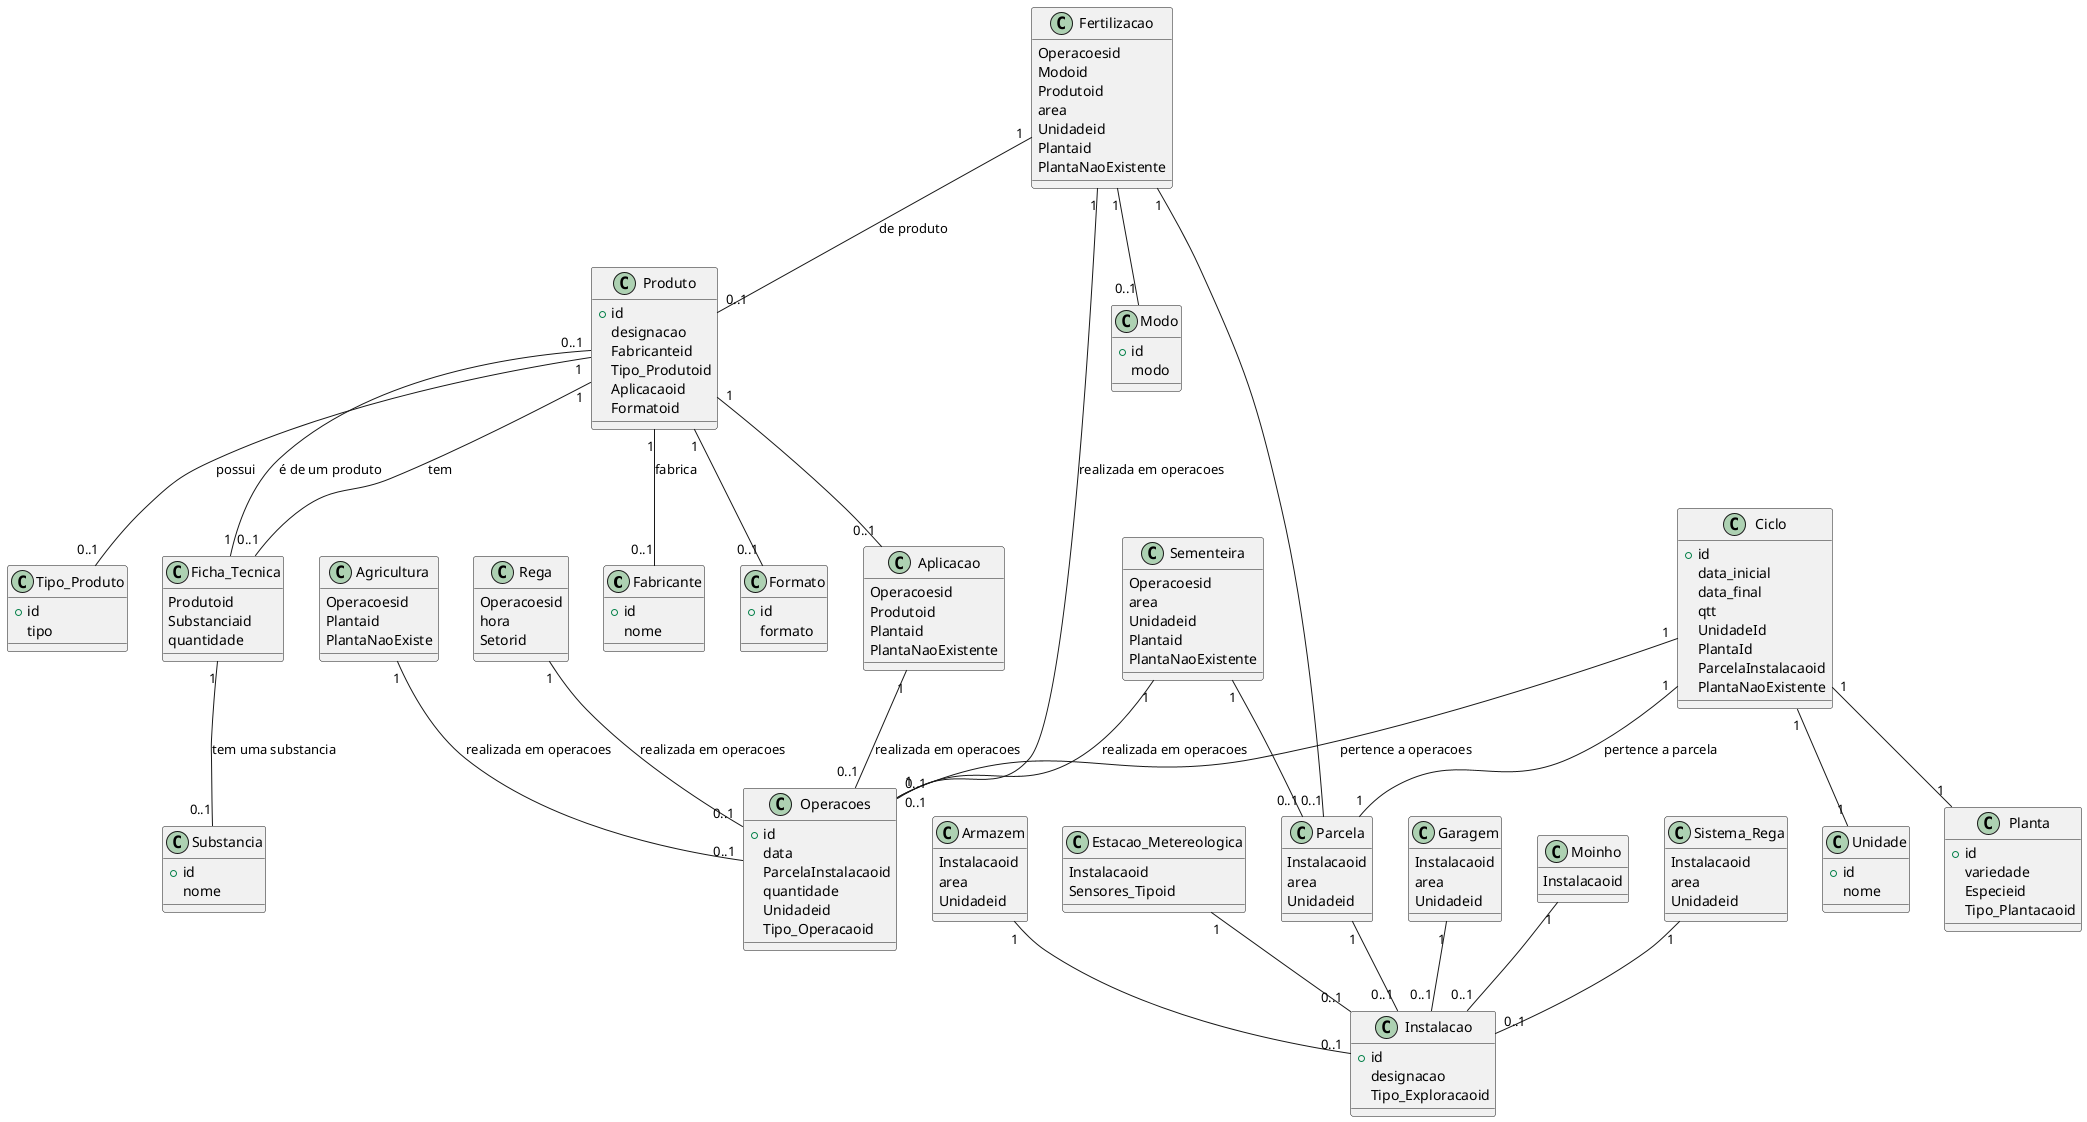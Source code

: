@startuml

class "Fabricante" {
    +id
    nome
}

class "Armazem"{
    Instalacaoid
    area
    Unidadeid
}


class "Instalacao" {
    +id
    designacao
    Tipo_Exploracaoid
}

class "Estacao_Metereologica"{
    Instalacaoid
    Sensores_Tipoid
}












class "Tipo_Produto" {
    +id
    tipo
}

class "Agricultura"{
    Operacoesid
    Plantaid
    PlantaNaoExiste
}

class "Aplicacao" {
    Operacoesid
    Produtoid
    Plantaid
    PlantaNaoExistente
}



class "Formato" {
    +id
    formato
}




class "Fertilizacao"{
    Operacoesid
    Modoid
    Produtoid
    area
    Unidadeid
    Plantaid
    PlantaNaoExistente
}

class "Modo"{
  +id
  modo
}

class "Ficha_Tecnica" {
    Produtoid
    Substanciaid
    quantidade
}

class "Ciclo" {
    +id
    data_inicial
    data_final
    qtt
    UnidadeId
    PlantaId
    ParcelaInstalacaoid
    PlantaNaoExistente
}

class "Parcela" {
    Instalacaoid
    area
    Unidadeid
}

class  "Planta" {
    +id
    variedade
    Especieid
    Tipo_Plantacaoid
}

class "Rega" {
    Operacoesid
    hora
    Setorid
}



class "Produto"{
   +id
   designacao
   Fabricanteid
   Tipo_Produtoid
   Aplicacaoid
   Formatoid
}

class "Garagem"{
    Instalacaoid
    area
    Unidadeid
}

class "Operacoes" {
    +id
    data
    ParcelaInstalacaoid
    quantidade
    Unidadeid
    Tipo_Operacaoid
}



class "Moinho"{
    Instalacaoid
}





class "Sementeira"{
    Operacoesid
    area
    Unidadeid
   Plantaid
   PlantaNaoExistente
}


class "Unidade" {
    +id
    nome
}


class "Sistema_Rega" {
    Instalacaoid
    area
    Unidadeid
}

class "Substancia"{
    +id
    nome
    }



Produto "1" -- "0..1" Fabricante : "fabrica"
Produto "1" -- "0..1" Tipo_Produto : "possui"
Produto "1" -- "0..1" Aplicacao
Produto "1" -- "0..1" Formato
Produto "1" -- "0..1" Ficha_Tecnica : "tem"
Ciclo "1" -- "1" Planta
Ciclo "1" -- "1" Unidade
Ciclo "1" -- "1" Parcela : "pertence a parcela"
Ciclo "1" -- "1" Operacoes : "pertence a operacoes"
Ficha_Tecnica "1" -- "0..1" Substancia : "tem uma substancia"
Ficha_Tecnica "1" -- "0..1" Produto : "é de um produto"
Parcela "1" -- "0..1" Instalacao
Moinho "1" -- "0..1" Instalacao
Armazem "1" -- "0..1" Instalacao
Agricultura "1" -- "0..1" Operacoes : "realizada em operacoes"
Rega "1" -- "0..1" Operacoes : "realizada em operacoes"
Fertilizacao "1" -- "0..1" Modo
Fertilizacao "1" -- "0..1" Produto : "de produto"
Fertilizacao "1" -- "0..1" Operacoes : "realizada em operacoes"
Fertilizacao "1" -- "0..1" Parcela
Aplicacao "1" -- "0..1" Operacoes : "realizada em operacoes"
Sistema_Rega "1" -- "0..1" Instalacao
Estacao_Metereologica "1" -- "0..1" Instalacao
Sementeira "1" -- "0..1" Operacoes : "realizada em operacoes"
Sementeira "1" -- "0..1" Parcela
Garagem "1" -- "0..1" Instalacao

@enduml
